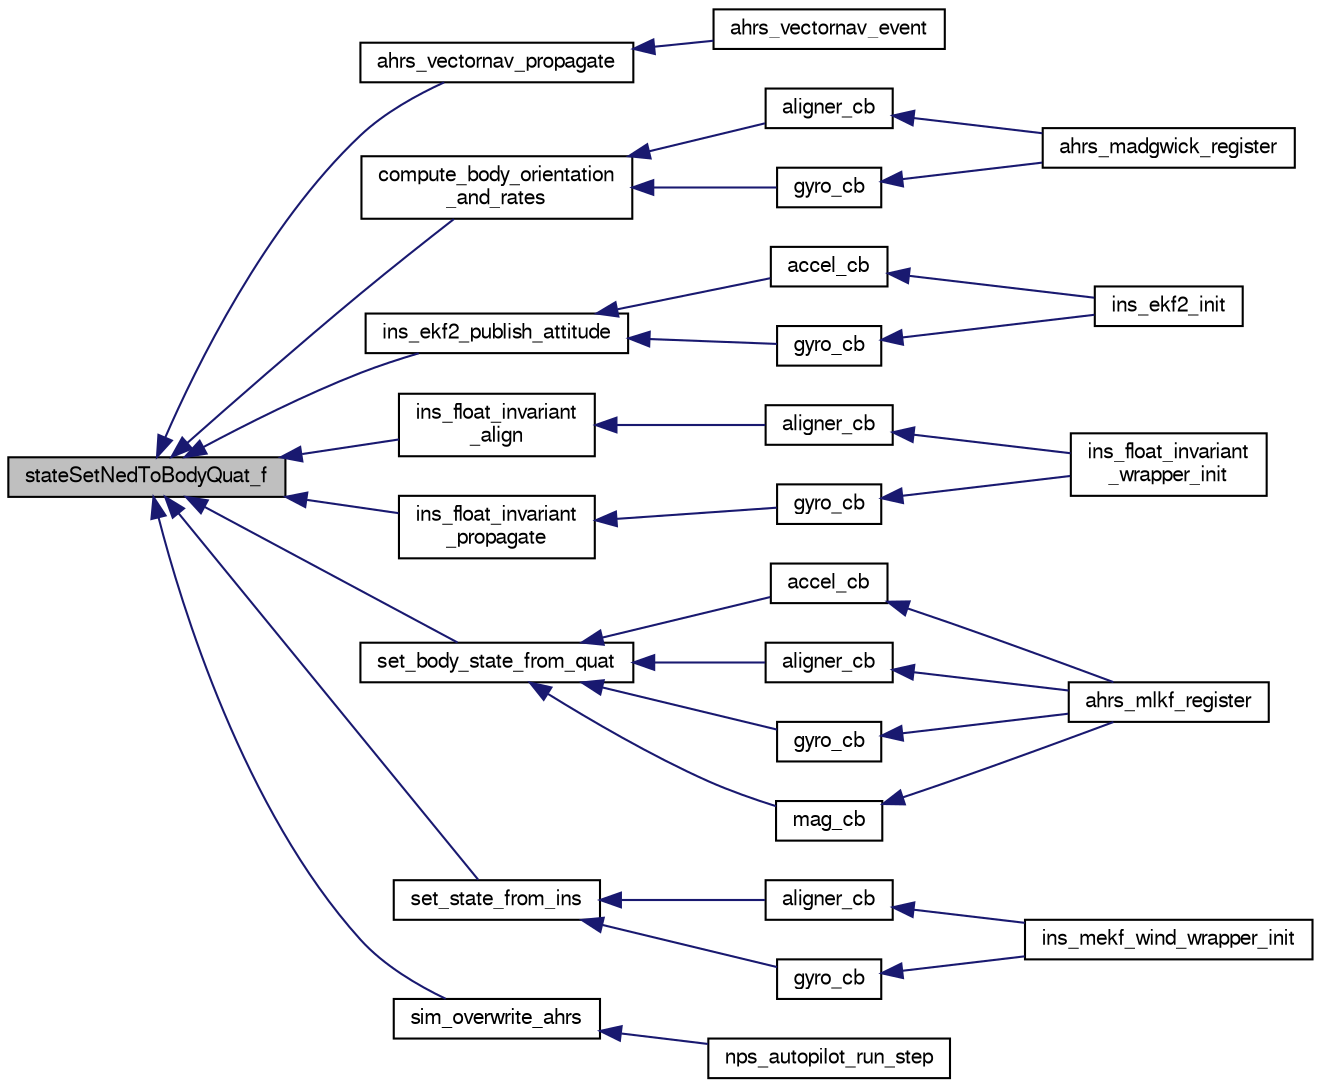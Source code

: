 digraph "stateSetNedToBodyQuat_f"
{
  edge [fontname="FreeSans",fontsize="10",labelfontname="FreeSans",labelfontsize="10"];
  node [fontname="FreeSans",fontsize="10",shape=record];
  rankdir="LR";
  Node1 [label="stateSetNedToBodyQuat_f",height=0.2,width=0.4,color="black", fillcolor="grey75", style="filled", fontcolor="black"];
  Node1 -> Node2 [dir="back",color="midnightblue",fontsize="10",style="solid",fontname="FreeSans"];
  Node2 [label="ahrs_vectornav_propagate",height=0.2,width=0.4,color="black", fillcolor="white", style="filled",URL="$ahrs__vectornav_8h.html#a372720f51165cb35510d524d12881555",tooltip="Read received data. "];
  Node2 -> Node3 [dir="back",color="midnightblue",fontsize="10",style="solid",fontname="FreeSans"];
  Node3 [label="ahrs_vectornav_event",height=0.2,width=0.4,color="black", fillcolor="white", style="filled",URL="$ahrs__vectornav_8h.html#a36bc2168f7e5f7d7a416978206b62098",tooltip="Event handling for Vectornav. "];
  Node1 -> Node4 [dir="back",color="midnightblue",fontsize="10",style="solid",fontname="FreeSans"];
  Node4 [label="compute_body_orientation\l_and_rates",height=0.2,width=0.4,color="black", fillcolor="white", style="filled",URL="$ahrs__madgwick__wrapper_8c.html#a2e90a05e5a4ca369d0308bb72e68171d",tooltip="Compute body orientation and rates from imu orientation and rates. "];
  Node4 -> Node5 [dir="back",color="midnightblue",fontsize="10",style="solid",fontname="FreeSans"];
  Node5 [label="aligner_cb",height=0.2,width=0.4,color="black", fillcolor="white", style="filled",URL="$ahrs__madgwick__wrapper_8c.html#abb508f672663ab1485eae5b9e1799f21"];
  Node5 -> Node6 [dir="back",color="midnightblue",fontsize="10",style="solid",fontname="FreeSans"];
  Node6 [label="ahrs_madgwick_register",height=0.2,width=0.4,color="black", fillcolor="white", style="filled",URL="$ahrs__madgwick__wrapper_8h.html#aba61b0738249ab4a910d0b8b9c56a897"];
  Node4 -> Node7 [dir="back",color="midnightblue",fontsize="10",style="solid",fontname="FreeSans"];
  Node7 [label="gyro_cb",height=0.2,width=0.4,color="black", fillcolor="white", style="filled",URL="$ahrs__madgwick__wrapper_8c.html#a47e1ea35fdb43af72537c6c9f38b889d",tooltip="Call ahrs_madgwick_propagate on new gyro measurements. "];
  Node7 -> Node6 [dir="back",color="midnightblue",fontsize="10",style="solid",fontname="FreeSans"];
  Node1 -> Node8 [dir="back",color="midnightblue",fontsize="10",style="solid",fontname="FreeSans"];
  Node8 [label="ins_ekf2_publish_attitude",height=0.2,width=0.4,color="black", fillcolor="white", style="filled",URL="$ins__ekf2_8cpp.html#ad0d967646b2cb048323e8545662428ed",tooltip="Publish the attitude and get the new state Directly called after a succeslfull gyro+accel reading..."];
  Node8 -> Node9 [dir="back",color="midnightblue",fontsize="10",style="solid",fontname="FreeSans"];
  Node9 [label="accel_cb",height=0.2,width=0.4,color="black", fillcolor="white", style="filled",URL="$ins__ekf2_8cpp.html#aacd6b1869f263f90a6f1fbe777a87793"];
  Node9 -> Node10 [dir="back",color="midnightblue",fontsize="10",style="solid",fontname="FreeSans"];
  Node10 [label="ins_ekf2_init",height=0.2,width=0.4,color="black", fillcolor="white", style="filled",URL="$ins__ekf2_8h.html#a81ce9235d9748d33355fc0018197f4c4"];
  Node8 -> Node11 [dir="back",color="midnightblue",fontsize="10",style="solid",fontname="FreeSans"];
  Node11 [label="gyro_cb",height=0.2,width=0.4,color="black", fillcolor="white", style="filled",URL="$ins__ekf2_8cpp.html#a47e1ea35fdb43af72537c6c9f38b889d"];
  Node11 -> Node10 [dir="back",color="midnightblue",fontsize="10",style="solid",fontname="FreeSans"];
  Node1 -> Node12 [dir="back",color="midnightblue",fontsize="10",style="solid",fontname="FreeSans"];
  Node12 [label="ins_float_invariant\l_align",height=0.2,width=0.4,color="black", fillcolor="white", style="filled",URL="$ins__float__invariant_8h.html#a20f38b74cafe0e2f82412fe7a66dc806"];
  Node12 -> Node13 [dir="back",color="midnightblue",fontsize="10",style="solid",fontname="FreeSans"];
  Node13 [label="aligner_cb",height=0.2,width=0.4,color="black", fillcolor="white", style="filled",URL="$ins__float__invariant__wrapper_8c.html#abb508f672663ab1485eae5b9e1799f21"];
  Node13 -> Node14 [dir="back",color="midnightblue",fontsize="10",style="solid",fontname="FreeSans"];
  Node14 [label="ins_float_invariant\l_wrapper_init",height=0.2,width=0.4,color="black", fillcolor="white", style="filled",URL="$ins__float__invariant__wrapper_8h.html#abd4f3b0fcceec4de92a1ad9a7653c6f3"];
  Node1 -> Node15 [dir="back",color="midnightblue",fontsize="10",style="solid",fontname="FreeSans"];
  Node15 [label="ins_float_invariant\l_propagate",height=0.2,width=0.4,color="black", fillcolor="white", style="filled",URL="$ins__float__invariant_8h.html#a3295f5f304de90dd15c0465967c3b89f"];
  Node15 -> Node16 [dir="back",color="midnightblue",fontsize="10",style="solid",fontname="FreeSans"];
  Node16 [label="gyro_cb",height=0.2,width=0.4,color="black", fillcolor="white", style="filled",URL="$ins__float__invariant__wrapper_8c.html#a47e1ea35fdb43af72537c6c9f38b889d",tooltip="Call ins_float_invariant_propagate on new gyro measurements. "];
  Node16 -> Node14 [dir="back",color="midnightblue",fontsize="10",style="solid",fontname="FreeSans"];
  Node1 -> Node17 [dir="back",color="midnightblue",fontsize="10",style="solid",fontname="FreeSans"];
  Node17 [label="set_body_state_from_quat",height=0.2,width=0.4,color="black", fillcolor="white", style="filled",URL="$ahrs__float__mlkf__wrapper_8c.html#abea8ede7c8ebc5179487d3464ab513bb",tooltip="Compute body orientation and rates from imu orientation and rates. "];
  Node17 -> Node18 [dir="back",color="midnightblue",fontsize="10",style="solid",fontname="FreeSans"];
  Node18 [label="accel_cb",height=0.2,width=0.4,color="black", fillcolor="white", style="filled",URL="$ahrs__float__mlkf__wrapper_8c.html#aacd6b1869f263f90a6f1fbe777a87793"];
  Node18 -> Node19 [dir="back",color="midnightblue",fontsize="10",style="solid",fontname="FreeSans"];
  Node19 [label="ahrs_mlkf_register",height=0.2,width=0.4,color="black", fillcolor="white", style="filled",URL="$ahrs__float__mlkf__wrapper_8h.html#adf9165ad7440f11e3dae35391f5844d6"];
  Node17 -> Node20 [dir="back",color="midnightblue",fontsize="10",style="solid",fontname="FreeSans"];
  Node20 [label="aligner_cb",height=0.2,width=0.4,color="black", fillcolor="white", style="filled",URL="$ahrs__float__mlkf__wrapper_8c.html#abb508f672663ab1485eae5b9e1799f21"];
  Node20 -> Node19 [dir="back",color="midnightblue",fontsize="10",style="solid",fontname="FreeSans"];
  Node17 -> Node21 [dir="back",color="midnightblue",fontsize="10",style="solid",fontname="FreeSans"];
  Node21 [label="gyro_cb",height=0.2,width=0.4,color="black", fillcolor="white", style="filled",URL="$ahrs__float__mlkf__wrapper_8c.html#a47e1ea35fdb43af72537c6c9f38b889d"];
  Node21 -> Node19 [dir="back",color="midnightblue",fontsize="10",style="solid",fontname="FreeSans"];
  Node17 -> Node22 [dir="back",color="midnightblue",fontsize="10",style="solid",fontname="FreeSans"];
  Node22 [label="mag_cb",height=0.2,width=0.4,color="black", fillcolor="white", style="filled",URL="$ahrs__float__mlkf__wrapper_8c.html#a49cc1e545848b85016af530049991c02"];
  Node22 -> Node19 [dir="back",color="midnightblue",fontsize="10",style="solid",fontname="FreeSans"];
  Node1 -> Node23 [dir="back",color="midnightblue",fontsize="10",style="solid",fontname="FreeSans"];
  Node23 [label="set_state_from_ins",height=0.2,width=0.4,color="black", fillcolor="white", style="filled",URL="$ins__mekf__wind__wrapper_8c.html#a83584ab974d0141a5807832d8d5f907a",tooltip="update state interface "];
  Node23 -> Node24 [dir="back",color="midnightblue",fontsize="10",style="solid",fontname="FreeSans"];
  Node24 [label="aligner_cb",height=0.2,width=0.4,color="black", fillcolor="white", style="filled",URL="$ins__mekf__wind__wrapper_8c.html#abb508f672663ab1485eae5b9e1799f21"];
  Node24 -> Node25 [dir="back",color="midnightblue",fontsize="10",style="solid",fontname="FreeSans"];
  Node25 [label="ins_mekf_wind_wrapper_init",height=0.2,width=0.4,color="black", fillcolor="white", style="filled",URL="$ins__mekf__wind__wrapper_8h.html#a7b3c1fefc89ec1a4ff25484626a02deb",tooltip="Init function. "];
  Node23 -> Node26 [dir="back",color="midnightblue",fontsize="10",style="solid",fontname="FreeSans"];
  Node26 [label="gyro_cb",height=0.2,width=0.4,color="black", fillcolor="white", style="filled",URL="$ins__mekf__wind__wrapper_8c.html#a47e1ea35fdb43af72537c6c9f38b889d",tooltip="Call ins_mekf_wind_propagate on new gyro measurements. "];
  Node26 -> Node25 [dir="back",color="midnightblue",fontsize="10",style="solid",fontname="FreeSans"];
  Node1 -> Node27 [dir="back",color="midnightblue",fontsize="10",style="solid",fontname="FreeSans"];
  Node27 [label="sim_overwrite_ahrs",height=0.2,width=0.4,color="black", fillcolor="white", style="filled",URL="$nps__autopilot__fixedwing_8c.html#abf3277c5d8e757db78d1d7d84cac144f"];
  Node27 -> Node28 [dir="back",color="midnightblue",fontsize="10",style="solid",fontname="FreeSans"];
  Node28 [label="nps_autopilot_run_step",height=0.2,width=0.4,color="black", fillcolor="white", style="filled",URL="$nps__autopilot__fixedwing_8c.html#a12870aaa609d4860004be3cec4c8cf2a"];
}
